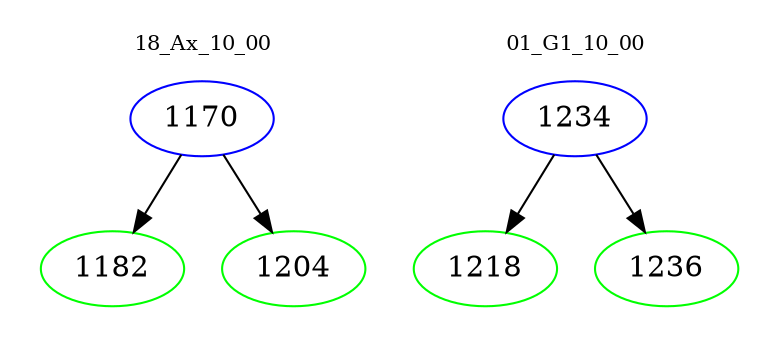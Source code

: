 digraph{
subgraph cluster_0 {
color = white
label = "18_Ax_10_00";
fontsize=10;
T0_1170 [label="1170", color="blue"]
T0_1170 -> T0_1182 [color="black"]
T0_1182 [label="1182", color="green"]
T0_1170 -> T0_1204 [color="black"]
T0_1204 [label="1204", color="green"]
}
subgraph cluster_1 {
color = white
label = "01_G1_10_00";
fontsize=10;
T1_1234 [label="1234", color="blue"]
T1_1234 -> T1_1218 [color="black"]
T1_1218 [label="1218", color="green"]
T1_1234 -> T1_1236 [color="black"]
T1_1236 [label="1236", color="green"]
}
}
